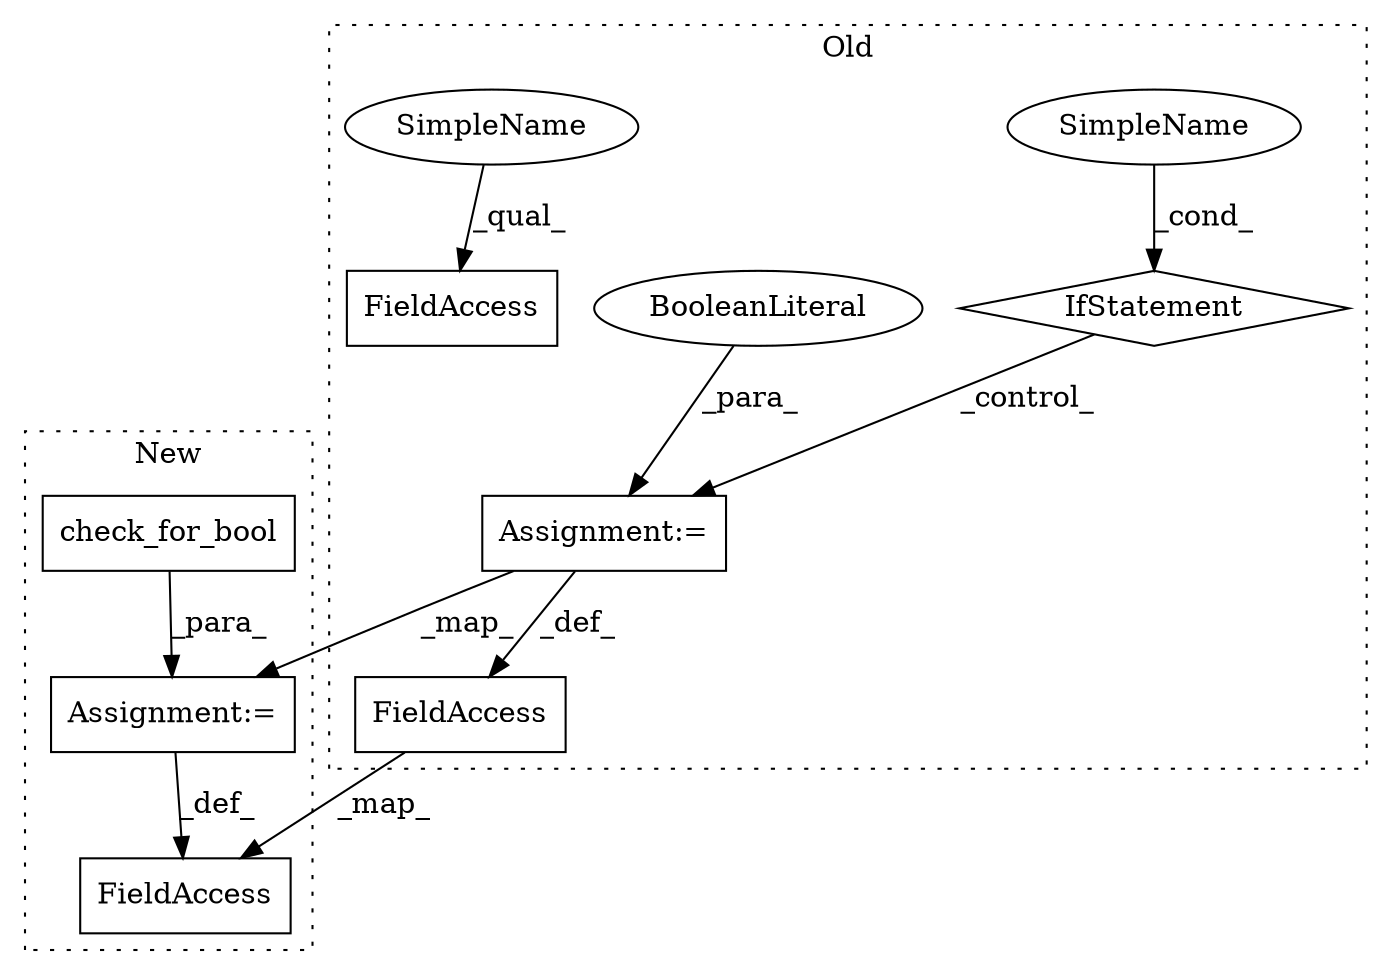digraph G {
subgraph cluster0 {
1 [label="IfStatement" a="25" s="1836,1860" l="4,2" shape="diamond"];
3 [label="SimpleName" a="42" s="" l="" shape="ellipse"];
4 [label="Assignment:=" a="7" s="1884" l="1" shape="box"];
6 [label="FieldAccess" a="22" s="1870" l="14" shape="box"];
8 [label="BooleanLiteral" a="9" s="1885" l="5" shape="ellipse"];
9 [label="FieldAccess" a="22" s="1799" l="14" shape="box"];
10 [label="SimpleName" a="42" s="1799" l="4" shape="ellipse"];
label = "Old";
style="dotted";
}
subgraph cluster1 {
2 [label="check_for_bool" a="32" s="1820,1844" l="15,1" shape="box"];
5 [label="Assignment:=" a="7" s="1819" l="1" shape="box"];
7 [label="FieldAccess" a="22" s="1805" l="14" shape="box"];
label = "New";
style="dotted";
}
1 -> 4 [label="_control_"];
2 -> 5 [label="_para_"];
3 -> 1 [label="_cond_"];
4 -> 6 [label="_def_"];
4 -> 5 [label="_map_"];
5 -> 7 [label="_def_"];
6 -> 7 [label="_map_"];
8 -> 4 [label="_para_"];
10 -> 9 [label="_qual_"];
}